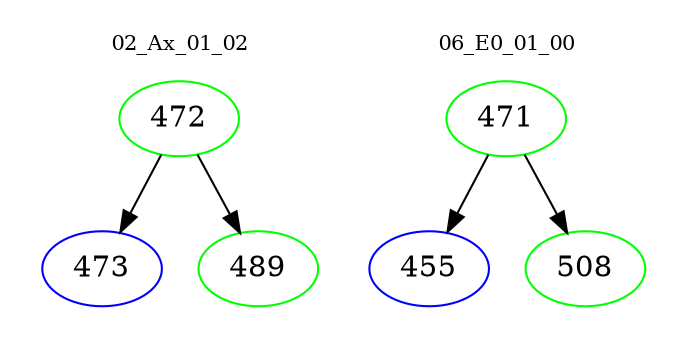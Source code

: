 digraph{
subgraph cluster_0 {
color = white
label = "02_Ax_01_02";
fontsize=10;
T0_472 [label="472", color="green"]
T0_472 -> T0_473 [color="black"]
T0_473 [label="473", color="blue"]
T0_472 -> T0_489 [color="black"]
T0_489 [label="489", color="green"]
}
subgraph cluster_1 {
color = white
label = "06_E0_01_00";
fontsize=10;
T1_471 [label="471", color="green"]
T1_471 -> T1_455 [color="black"]
T1_455 [label="455", color="blue"]
T1_471 -> T1_508 [color="black"]
T1_508 [label="508", color="green"]
}
}
